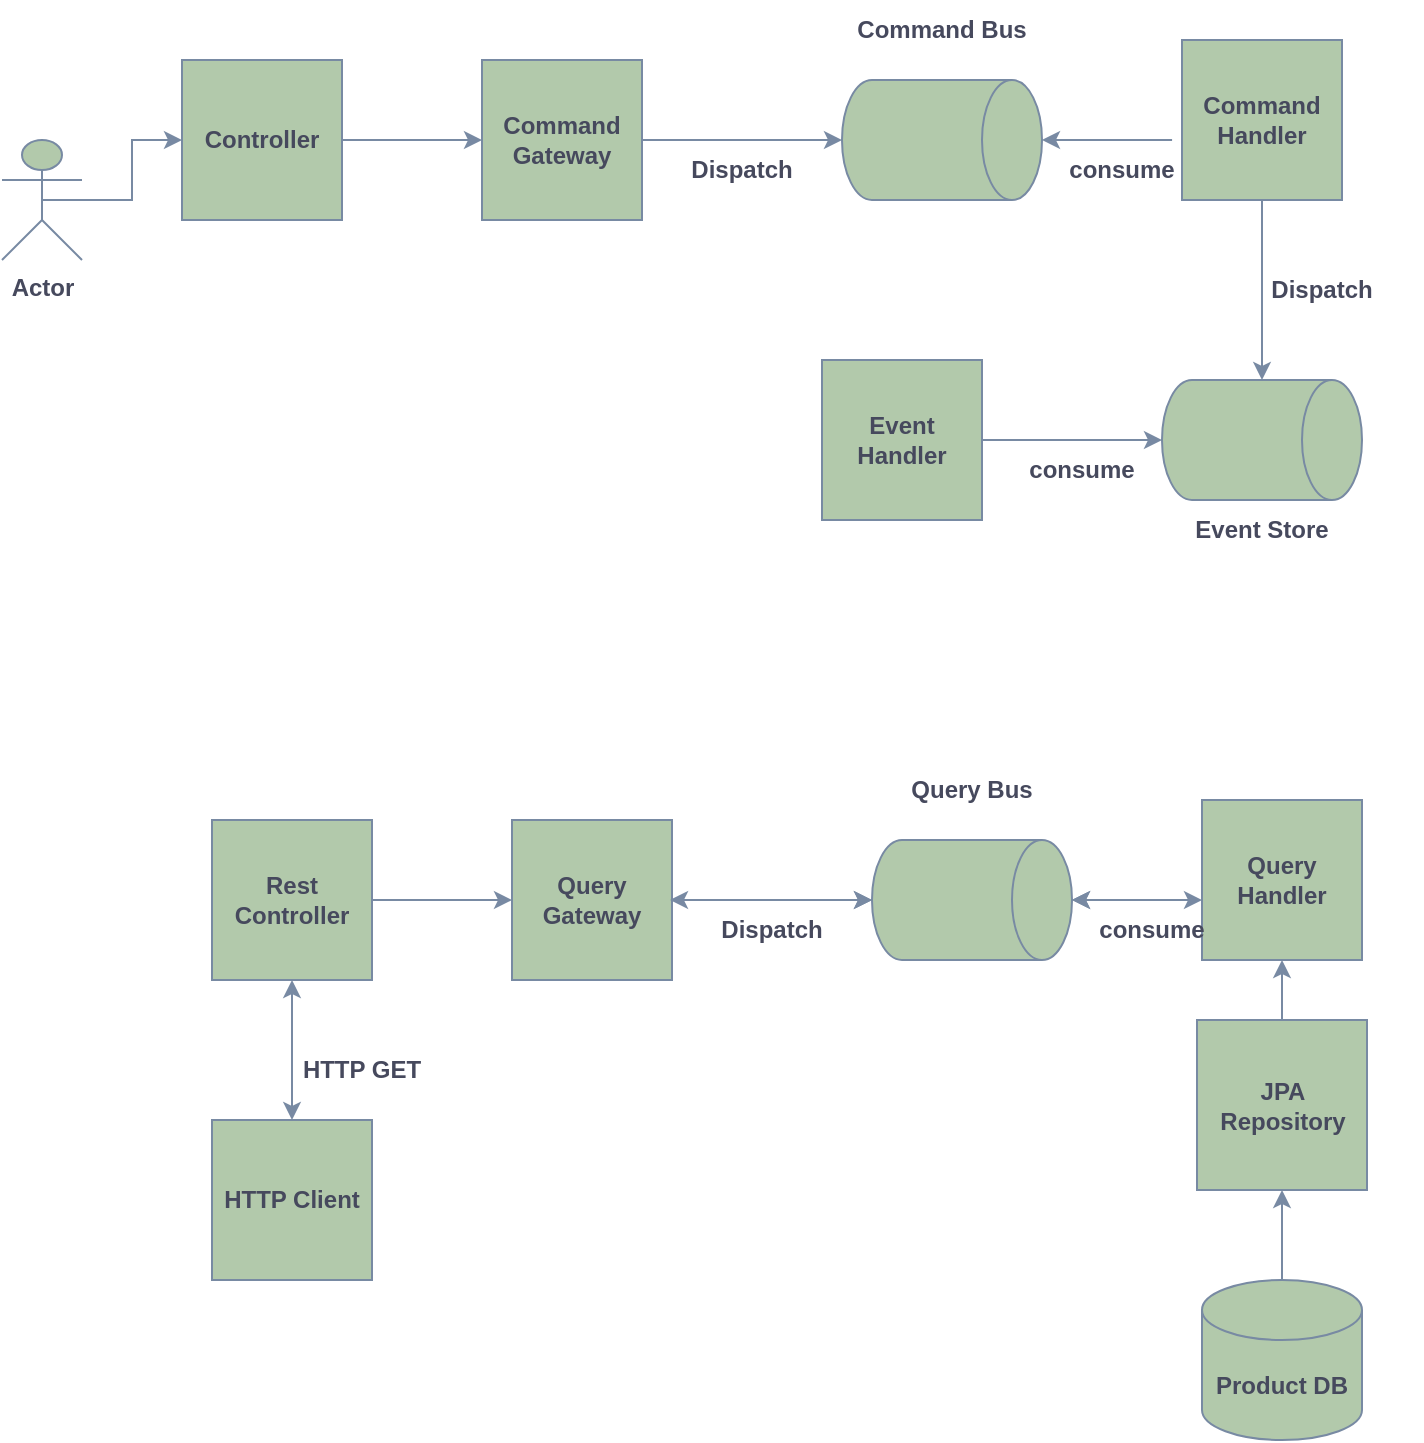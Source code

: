 <mxfile version="21.6.8" type="github">
  <diagram name="Page-1" id="UylE4nt9vGS-XkBwLtvB">
    <mxGraphModel dx="1306" dy="744" grid="1" gridSize="10" guides="1" tooltips="1" connect="1" arrows="1" fold="1" page="1" pageScale="1" pageWidth="827" pageHeight="1169" math="0" shadow="0">
      <root>
        <mxCell id="0" />
        <mxCell id="1" parent="0" />
        <mxCell id="0-XJ6ZV1Iwe7BIil74GJ-9" style="edgeStyle=orthogonalEdgeStyle;rounded=0;orthogonalLoop=1;jettySize=auto;html=1;exitX=-0.062;exitY=0.625;exitDx=0;exitDy=0;exitPerimeter=0;labelBackgroundColor=none;strokeColor=#788AA3;fontColor=default;fontStyle=1" parent="1" source="0-XJ6ZV1Iwe7BIil74GJ-8" target="0-XJ6ZV1Iwe7BIil74GJ-5" edge="1">
          <mxGeometry relative="1" as="geometry" />
        </mxCell>
        <mxCell id="bytqDrpdBHM-UTYLoQuf-11" style="edgeStyle=orthogonalEdgeStyle;rounded=0;orthogonalLoop=1;jettySize=auto;html=1;entryX=0;entryY=0.5;entryDx=0;entryDy=0;labelBackgroundColor=none;strokeColor=#788AA3;fontColor=default;fontStyle=1" parent="1" source="bytqDrpdBHM-UTYLoQuf-1" target="0-XJ6ZV1Iwe7BIil74GJ-4" edge="1">
          <mxGeometry relative="1" as="geometry">
            <mxPoint x="290" y="180" as="targetPoint" />
          </mxGeometry>
        </mxCell>
        <mxCell id="bytqDrpdBHM-UTYLoQuf-1" value="Controller" style="whiteSpace=wrap;html=1;aspect=fixed;labelBackgroundColor=none;fillColor=#B2C9AB;strokeColor=#788AA3;fontColor=#46495D;fontStyle=1" parent="1" vertex="1">
          <mxGeometry x="120" y="140" width="80" height="80" as="geometry" />
        </mxCell>
        <mxCell id="0-XJ6ZV1Iwe7BIil74GJ-3" style="edgeStyle=orthogonalEdgeStyle;rounded=0;orthogonalLoop=1;jettySize=auto;html=1;entryX=0;entryY=0.5;entryDx=0;entryDy=0;exitX=0.5;exitY=0.5;exitDx=0;exitDy=0;exitPerimeter=0;labelBackgroundColor=none;strokeColor=#788AA3;fontColor=default;fontStyle=1" parent="1" source="0-XJ6ZV1Iwe7BIil74GJ-2" target="bytqDrpdBHM-UTYLoQuf-1" edge="1">
          <mxGeometry relative="1" as="geometry" />
        </mxCell>
        <mxCell id="0-XJ6ZV1Iwe7BIil74GJ-2" value="Actor" style="shape=umlActor;verticalLabelPosition=bottom;verticalAlign=top;html=1;outlineConnect=0;labelBackgroundColor=none;fillColor=#B2C9AB;strokeColor=#788AA3;fontColor=#46495D;fontStyle=1" parent="1" vertex="1">
          <mxGeometry x="30" y="180" width="40" height="60" as="geometry" />
        </mxCell>
        <mxCell id="0-XJ6ZV1Iwe7BIil74GJ-7" style="edgeStyle=orthogonalEdgeStyle;rounded=0;orthogonalLoop=1;jettySize=auto;html=1;entryX=0.5;entryY=1;entryDx=0;entryDy=0;entryPerimeter=0;labelBackgroundColor=none;strokeColor=#788AA3;fontColor=default;fontStyle=1" parent="1" source="0-XJ6ZV1Iwe7BIil74GJ-4" target="0-XJ6ZV1Iwe7BIil74GJ-5" edge="1">
          <mxGeometry relative="1" as="geometry" />
        </mxCell>
        <mxCell id="0-XJ6ZV1Iwe7BIil74GJ-4" value="Command Gateway" style="whiteSpace=wrap;html=1;aspect=fixed;labelBackgroundColor=none;fillColor=#B2C9AB;strokeColor=#788AA3;fontColor=#46495D;fontStyle=1" parent="1" vertex="1">
          <mxGeometry x="270" y="140" width="80" height="80" as="geometry" />
        </mxCell>
        <mxCell id="0-XJ6ZV1Iwe7BIil74GJ-5" value="" style="shape=cylinder3;whiteSpace=wrap;html=1;boundedLbl=1;backgroundOutline=1;size=15;rotation=90;labelBackgroundColor=none;fillColor=#B2C9AB;strokeColor=#788AA3;fontColor=#46495D;fontStyle=1" parent="1" vertex="1">
          <mxGeometry x="470" y="130" width="60" height="100" as="geometry" />
        </mxCell>
        <mxCell id="0-XJ6ZV1Iwe7BIil74GJ-6" value="Command Bus" style="text;html=1;strokeColor=none;fillColor=none;align=center;verticalAlign=middle;whiteSpace=wrap;rounded=0;labelBackgroundColor=none;fontColor=#46495D;fontStyle=1" parent="1" vertex="1">
          <mxGeometry x="450" y="110" width="100" height="30" as="geometry" />
        </mxCell>
        <mxCell id="0-XJ6ZV1Iwe7BIil74GJ-13" style="edgeStyle=orthogonalEdgeStyle;rounded=0;orthogonalLoop=1;jettySize=auto;html=1;entryX=0;entryY=0.5;entryDx=0;entryDy=0;entryPerimeter=0;labelBackgroundColor=none;strokeColor=#788AA3;fontColor=default;fontStyle=1" parent="1" source="0-XJ6ZV1Iwe7BIil74GJ-8" target="0-XJ6ZV1Iwe7BIil74GJ-12" edge="1">
          <mxGeometry relative="1" as="geometry" />
        </mxCell>
        <mxCell id="0-XJ6ZV1Iwe7BIil74GJ-8" value="Command Handler" style="whiteSpace=wrap;html=1;aspect=fixed;labelBackgroundColor=none;fillColor=#B2C9AB;strokeColor=#788AA3;fontColor=#46495D;fontStyle=1" parent="1" vertex="1">
          <mxGeometry x="620" y="130" width="80" height="80" as="geometry" />
        </mxCell>
        <mxCell id="0-XJ6ZV1Iwe7BIil74GJ-10" value="Dispatch" style="text;html=1;strokeColor=none;fillColor=none;align=center;verticalAlign=middle;whiteSpace=wrap;rounded=0;labelBackgroundColor=none;fontColor=#46495D;fontStyle=1" parent="1" vertex="1">
          <mxGeometry x="350" y="180" width="100" height="30" as="geometry" />
        </mxCell>
        <mxCell id="0-XJ6ZV1Iwe7BIil74GJ-11" value="consume" style="text;html=1;strokeColor=none;fillColor=none;align=center;verticalAlign=middle;whiteSpace=wrap;rounded=0;labelBackgroundColor=none;fontColor=#46495D;fontStyle=1" parent="1" vertex="1">
          <mxGeometry x="540" y="180" width="100" height="30" as="geometry" />
        </mxCell>
        <mxCell id="0-XJ6ZV1Iwe7BIil74GJ-12" value="" style="shape=cylinder3;whiteSpace=wrap;html=1;boundedLbl=1;backgroundOutline=1;size=15;rotation=90;labelBackgroundColor=none;fillColor=#B2C9AB;strokeColor=#788AA3;fontColor=#46495D;fontStyle=1" parent="1" vertex="1">
          <mxGeometry x="630" y="280" width="60" height="100" as="geometry" />
        </mxCell>
        <mxCell id="0-XJ6ZV1Iwe7BIil74GJ-15" value="" style="edgeStyle=orthogonalEdgeStyle;rounded=0;orthogonalLoop=1;jettySize=auto;html=1;labelBackgroundColor=none;strokeColor=#788AA3;fontColor=default;fontStyle=1" parent="1" source="0-XJ6ZV1Iwe7BIil74GJ-14" target="0-XJ6ZV1Iwe7BIil74GJ-12" edge="1">
          <mxGeometry relative="1" as="geometry" />
        </mxCell>
        <mxCell id="0-XJ6ZV1Iwe7BIil74GJ-14" value="Event &lt;br&gt;Handler" style="whiteSpace=wrap;html=1;aspect=fixed;labelBackgroundColor=none;fillColor=#B2C9AB;strokeColor=#788AA3;fontColor=#46495D;fontStyle=1" parent="1" vertex="1">
          <mxGeometry x="440" y="290" width="80" height="80" as="geometry" />
        </mxCell>
        <mxCell id="0-XJ6ZV1Iwe7BIil74GJ-16" value="Event Store" style="text;html=1;strokeColor=none;fillColor=none;align=center;verticalAlign=middle;whiteSpace=wrap;rounded=0;labelBackgroundColor=none;fontColor=#46495D;fontStyle=1" parent="1" vertex="1">
          <mxGeometry x="610" y="360" width="100" height="30" as="geometry" />
        </mxCell>
        <mxCell id="0-XJ6ZV1Iwe7BIil74GJ-17" value="Dispatch" style="text;html=1;strokeColor=none;fillColor=none;align=center;verticalAlign=middle;whiteSpace=wrap;rounded=0;labelBackgroundColor=none;fontColor=#46495D;fontStyle=1" parent="1" vertex="1">
          <mxGeometry x="640" y="240" width="100" height="30" as="geometry" />
        </mxCell>
        <mxCell id="0-XJ6ZV1Iwe7BIil74GJ-18" value="consume" style="text;html=1;strokeColor=none;fillColor=none;align=center;verticalAlign=middle;whiteSpace=wrap;rounded=0;labelBackgroundColor=none;fontColor=#46495D;fontStyle=1" parent="1" vertex="1">
          <mxGeometry x="520" y="330" width="100" height="30" as="geometry" />
        </mxCell>
        <mxCell id="0-XJ6ZV1Iwe7BIil74GJ-23" style="edgeStyle=orthogonalEdgeStyle;rounded=0;orthogonalLoop=1;jettySize=auto;html=1;exitX=-0.062;exitY=0.625;exitDx=0;exitDy=0;exitPerimeter=0;labelBackgroundColor=none;strokeColor=#788AA3;fontColor=default;fontStyle=1" parent="1" source="0-XJ6ZV1Iwe7BIil74GJ-34" target="0-XJ6ZV1Iwe7BIil74GJ-31" edge="1">
          <mxGeometry relative="1" as="geometry" />
        </mxCell>
        <mxCell id="0-XJ6ZV1Iwe7BIil74GJ-24" style="edgeStyle=orthogonalEdgeStyle;rounded=0;orthogonalLoop=1;jettySize=auto;html=1;entryX=0;entryY=0.5;entryDx=0;entryDy=0;labelBackgroundColor=none;strokeColor=#788AA3;fontColor=default;fontStyle=1" parent="1" source="0-XJ6ZV1Iwe7BIil74GJ-25" target="0-XJ6ZV1Iwe7BIil74GJ-30" edge="1">
          <mxGeometry relative="1" as="geometry">
            <mxPoint x="305" y="560" as="targetPoint" />
          </mxGeometry>
        </mxCell>
        <mxCell id="0-XJ6ZV1Iwe7BIil74GJ-25" value="Rest&lt;br&gt;Controller" style="whiteSpace=wrap;html=1;aspect=fixed;labelBackgroundColor=none;fillColor=#B2C9AB;strokeColor=#788AA3;fontColor=#46495D;fontStyle=1" parent="1" vertex="1">
          <mxGeometry x="135" y="520" width="80" height="80" as="geometry" />
        </mxCell>
        <mxCell id="0-XJ6ZV1Iwe7BIil74GJ-29" style="edgeStyle=orthogonalEdgeStyle;rounded=0;orthogonalLoop=1;jettySize=auto;html=1;entryX=0.5;entryY=1;entryDx=0;entryDy=0;entryPerimeter=0;labelBackgroundColor=none;strokeColor=#788AA3;fontColor=default;fontStyle=1" parent="1" source="0-XJ6ZV1Iwe7BIil74GJ-30" target="0-XJ6ZV1Iwe7BIil74GJ-31" edge="1">
          <mxGeometry relative="1" as="geometry" />
        </mxCell>
        <mxCell id="0-XJ6ZV1Iwe7BIil74GJ-30" value="Query Gateway" style="whiteSpace=wrap;html=1;aspect=fixed;labelBackgroundColor=none;fillColor=#B2C9AB;strokeColor=#788AA3;fontColor=#46495D;fontStyle=1" parent="1" vertex="1">
          <mxGeometry x="285" y="520" width="80" height="80" as="geometry" />
        </mxCell>
        <mxCell id="0-XJ6ZV1Iwe7BIil74GJ-31" value="" style="shape=cylinder3;whiteSpace=wrap;html=1;boundedLbl=1;backgroundOutline=1;size=15;rotation=90;labelBackgroundColor=none;fillColor=#B2C9AB;strokeColor=#788AA3;fontColor=#46495D;fontStyle=1" parent="1" vertex="1">
          <mxGeometry x="485" y="510" width="60" height="100" as="geometry" />
        </mxCell>
        <mxCell id="0-XJ6ZV1Iwe7BIil74GJ-32" value="Query Bus" style="text;html=1;strokeColor=none;fillColor=none;align=center;verticalAlign=middle;whiteSpace=wrap;rounded=0;labelBackgroundColor=none;fontColor=#46495D;fontStyle=1" parent="1" vertex="1">
          <mxGeometry x="465" y="490" width="100" height="30" as="geometry" />
        </mxCell>
        <mxCell id="0-XJ6ZV1Iwe7BIil74GJ-50" style="edgeStyle=orthogonalEdgeStyle;rounded=0;orthogonalLoop=1;jettySize=auto;html=1;strokeColor=#788AA3;fontColor=#46495D;fillColor=#B2C9AB;exitX=0.5;exitY=0;exitDx=0;exitDy=0;" parent="1" source="0-XJ6ZV1Iwe7BIil74GJ-45" target="0-XJ6ZV1Iwe7BIil74GJ-34" edge="1">
          <mxGeometry relative="1" as="geometry" />
        </mxCell>
        <mxCell id="0-XJ6ZV1Iwe7BIil74GJ-34" value="Query&lt;br&gt;Handler" style="whiteSpace=wrap;html=1;aspect=fixed;labelBackgroundColor=none;fillColor=#B2C9AB;strokeColor=#788AA3;fontColor=#46495D;fontStyle=1" parent="1" vertex="1">
          <mxGeometry x="630" y="510" width="80" height="80" as="geometry" />
        </mxCell>
        <mxCell id="0-XJ6ZV1Iwe7BIil74GJ-35" value="Dispatch" style="text;html=1;strokeColor=none;fillColor=none;align=center;verticalAlign=middle;whiteSpace=wrap;rounded=0;labelBackgroundColor=none;fontColor=#46495D;fontStyle=1" parent="1" vertex="1">
          <mxGeometry x="365" y="560" width="100" height="30" as="geometry" />
        </mxCell>
        <mxCell id="0-XJ6ZV1Iwe7BIil74GJ-36" value="consume" style="text;html=1;strokeColor=none;fillColor=none;align=center;verticalAlign=middle;whiteSpace=wrap;rounded=0;labelBackgroundColor=none;fontColor=#46495D;fontStyle=1" parent="1" vertex="1">
          <mxGeometry x="555" y="560" width="100" height="30" as="geometry" />
        </mxCell>
        <mxCell id="0-XJ6ZV1Iwe7BIil74GJ-55" style="edgeStyle=orthogonalEdgeStyle;rounded=0;orthogonalLoop=1;jettySize=auto;html=1;entryX=0.5;entryY=1;entryDx=0;entryDy=0;strokeColor=#788AA3;fontColor=#46495D;fillColor=#B2C9AB;" parent="1" source="0-XJ6ZV1Iwe7BIil74GJ-37" target="0-XJ6ZV1Iwe7BIil74GJ-45" edge="1">
          <mxGeometry relative="1" as="geometry" />
        </mxCell>
        <mxCell id="0-XJ6ZV1Iwe7BIil74GJ-37" value="Product DB" style="shape=cylinder3;whiteSpace=wrap;html=1;boundedLbl=1;backgroundOutline=1;size=15;rotation=0;labelBackgroundColor=none;fillColor=#B2C9AB;strokeColor=#788AA3;fontColor=#46495D;fontStyle=1" parent="1" vertex="1">
          <mxGeometry x="630" y="750" width="80" height="80" as="geometry" />
        </mxCell>
        <mxCell id="0-XJ6ZV1Iwe7BIil74GJ-45" value="JPA Repository" style="whiteSpace=wrap;html=1;aspect=fixed;labelBackgroundColor=none;fillColor=#B2C9AB;strokeColor=#788AA3;fontColor=#46495D;fontStyle=1" parent="1" vertex="1">
          <mxGeometry x="627.5" y="620" width="85" height="85" as="geometry" />
        </mxCell>
        <mxCell id="0-XJ6ZV1Iwe7BIil74GJ-52" value="" style="endArrow=classic;startArrow=classic;html=1;rounded=0;strokeColor=#788AA3;fontColor=#46495D;fillColor=#B2C9AB;entryX=0.5;entryY=1;entryDx=0;entryDy=0;entryPerimeter=0;" parent="1" target="0-XJ6ZV1Iwe7BIil74GJ-31" edge="1">
          <mxGeometry width="50" height="50" relative="1" as="geometry">
            <mxPoint x="364" y="560" as="sourcePoint" />
            <mxPoint x="414" y="510" as="targetPoint" />
          </mxGeometry>
        </mxCell>
        <mxCell id="0-XJ6ZV1Iwe7BIil74GJ-53" value="" style="endArrow=classic;startArrow=classic;html=1;rounded=0;strokeColor=#788AA3;fontColor=#46495D;fillColor=#B2C9AB;" parent="1" edge="1">
          <mxGeometry width="50" height="50" relative="1" as="geometry">
            <mxPoint x="565" y="560" as="sourcePoint" />
            <mxPoint x="630" y="560" as="targetPoint" />
          </mxGeometry>
        </mxCell>
        <mxCell id="0-XJ6ZV1Iwe7BIil74GJ-56" value="HTTP Client" style="whiteSpace=wrap;html=1;aspect=fixed;labelBackgroundColor=none;fillColor=#B2C9AB;strokeColor=#788AA3;fontColor=#46495D;fontStyle=1" parent="1" vertex="1">
          <mxGeometry x="135" y="670" width="80" height="80" as="geometry" />
        </mxCell>
        <mxCell id="0-XJ6ZV1Iwe7BIil74GJ-58" value="HTTP GET" style="text;html=1;strokeColor=none;fillColor=none;align=center;verticalAlign=middle;whiteSpace=wrap;rounded=0;labelBackgroundColor=none;fontColor=#46495D;fontStyle=1" parent="1" vertex="1">
          <mxGeometry x="160" y="630" width="100" height="30" as="geometry" />
        </mxCell>
        <mxCell id="0-XJ6ZV1Iwe7BIil74GJ-59" value="" style="endArrow=classic;startArrow=classic;html=1;rounded=0;strokeColor=#788AA3;fontColor=#46495D;fillColor=#B2C9AB;entryX=0.5;entryY=0;entryDx=0;entryDy=0;exitX=0.5;exitY=1;exitDx=0;exitDy=0;" parent="1" source="0-XJ6ZV1Iwe7BIil74GJ-25" target="0-XJ6ZV1Iwe7BIil74GJ-56" edge="1">
          <mxGeometry width="50" height="50" relative="1" as="geometry">
            <mxPoint x="150" y="630" as="sourcePoint" />
            <mxPoint x="251" y="630" as="targetPoint" />
          </mxGeometry>
        </mxCell>
      </root>
    </mxGraphModel>
  </diagram>
</mxfile>
